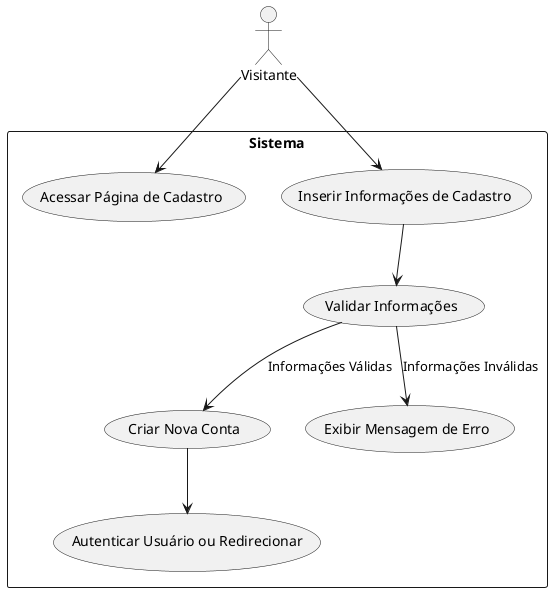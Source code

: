 @startuml
actor "Visitante" as Visitante

rectangle Sistema {
  usecase "Acessar Página de Cadastro" as UC_AcessarPaginaCadastro
  usecase "Inserir Informações de Cadastro" as UC_InserirInfoCadastro
  usecase "Validar Informações" as UC_ValidarInfo
  usecase "Criar Nova Conta" as UC_CriarConta
  usecase "Autenticar Usuário ou Redirecionar" as UC_AutenticarOuRedirecionar
  usecase "Exibir Mensagem de Erro" as UC_ExibirErro
}

Visitante --> UC_AcessarPaginaCadastro
Visitante --> UC_InserirInfoCadastro
UC_InserirInfoCadastro --> UC_ValidarInfo
UC_ValidarInfo --> UC_CriarConta : Informações Válidas
UC_ValidarInfo --> UC_ExibirErro : Informações Inválidas
UC_CriarConta --> UC_AutenticarOuRedirecionar
@enduml
